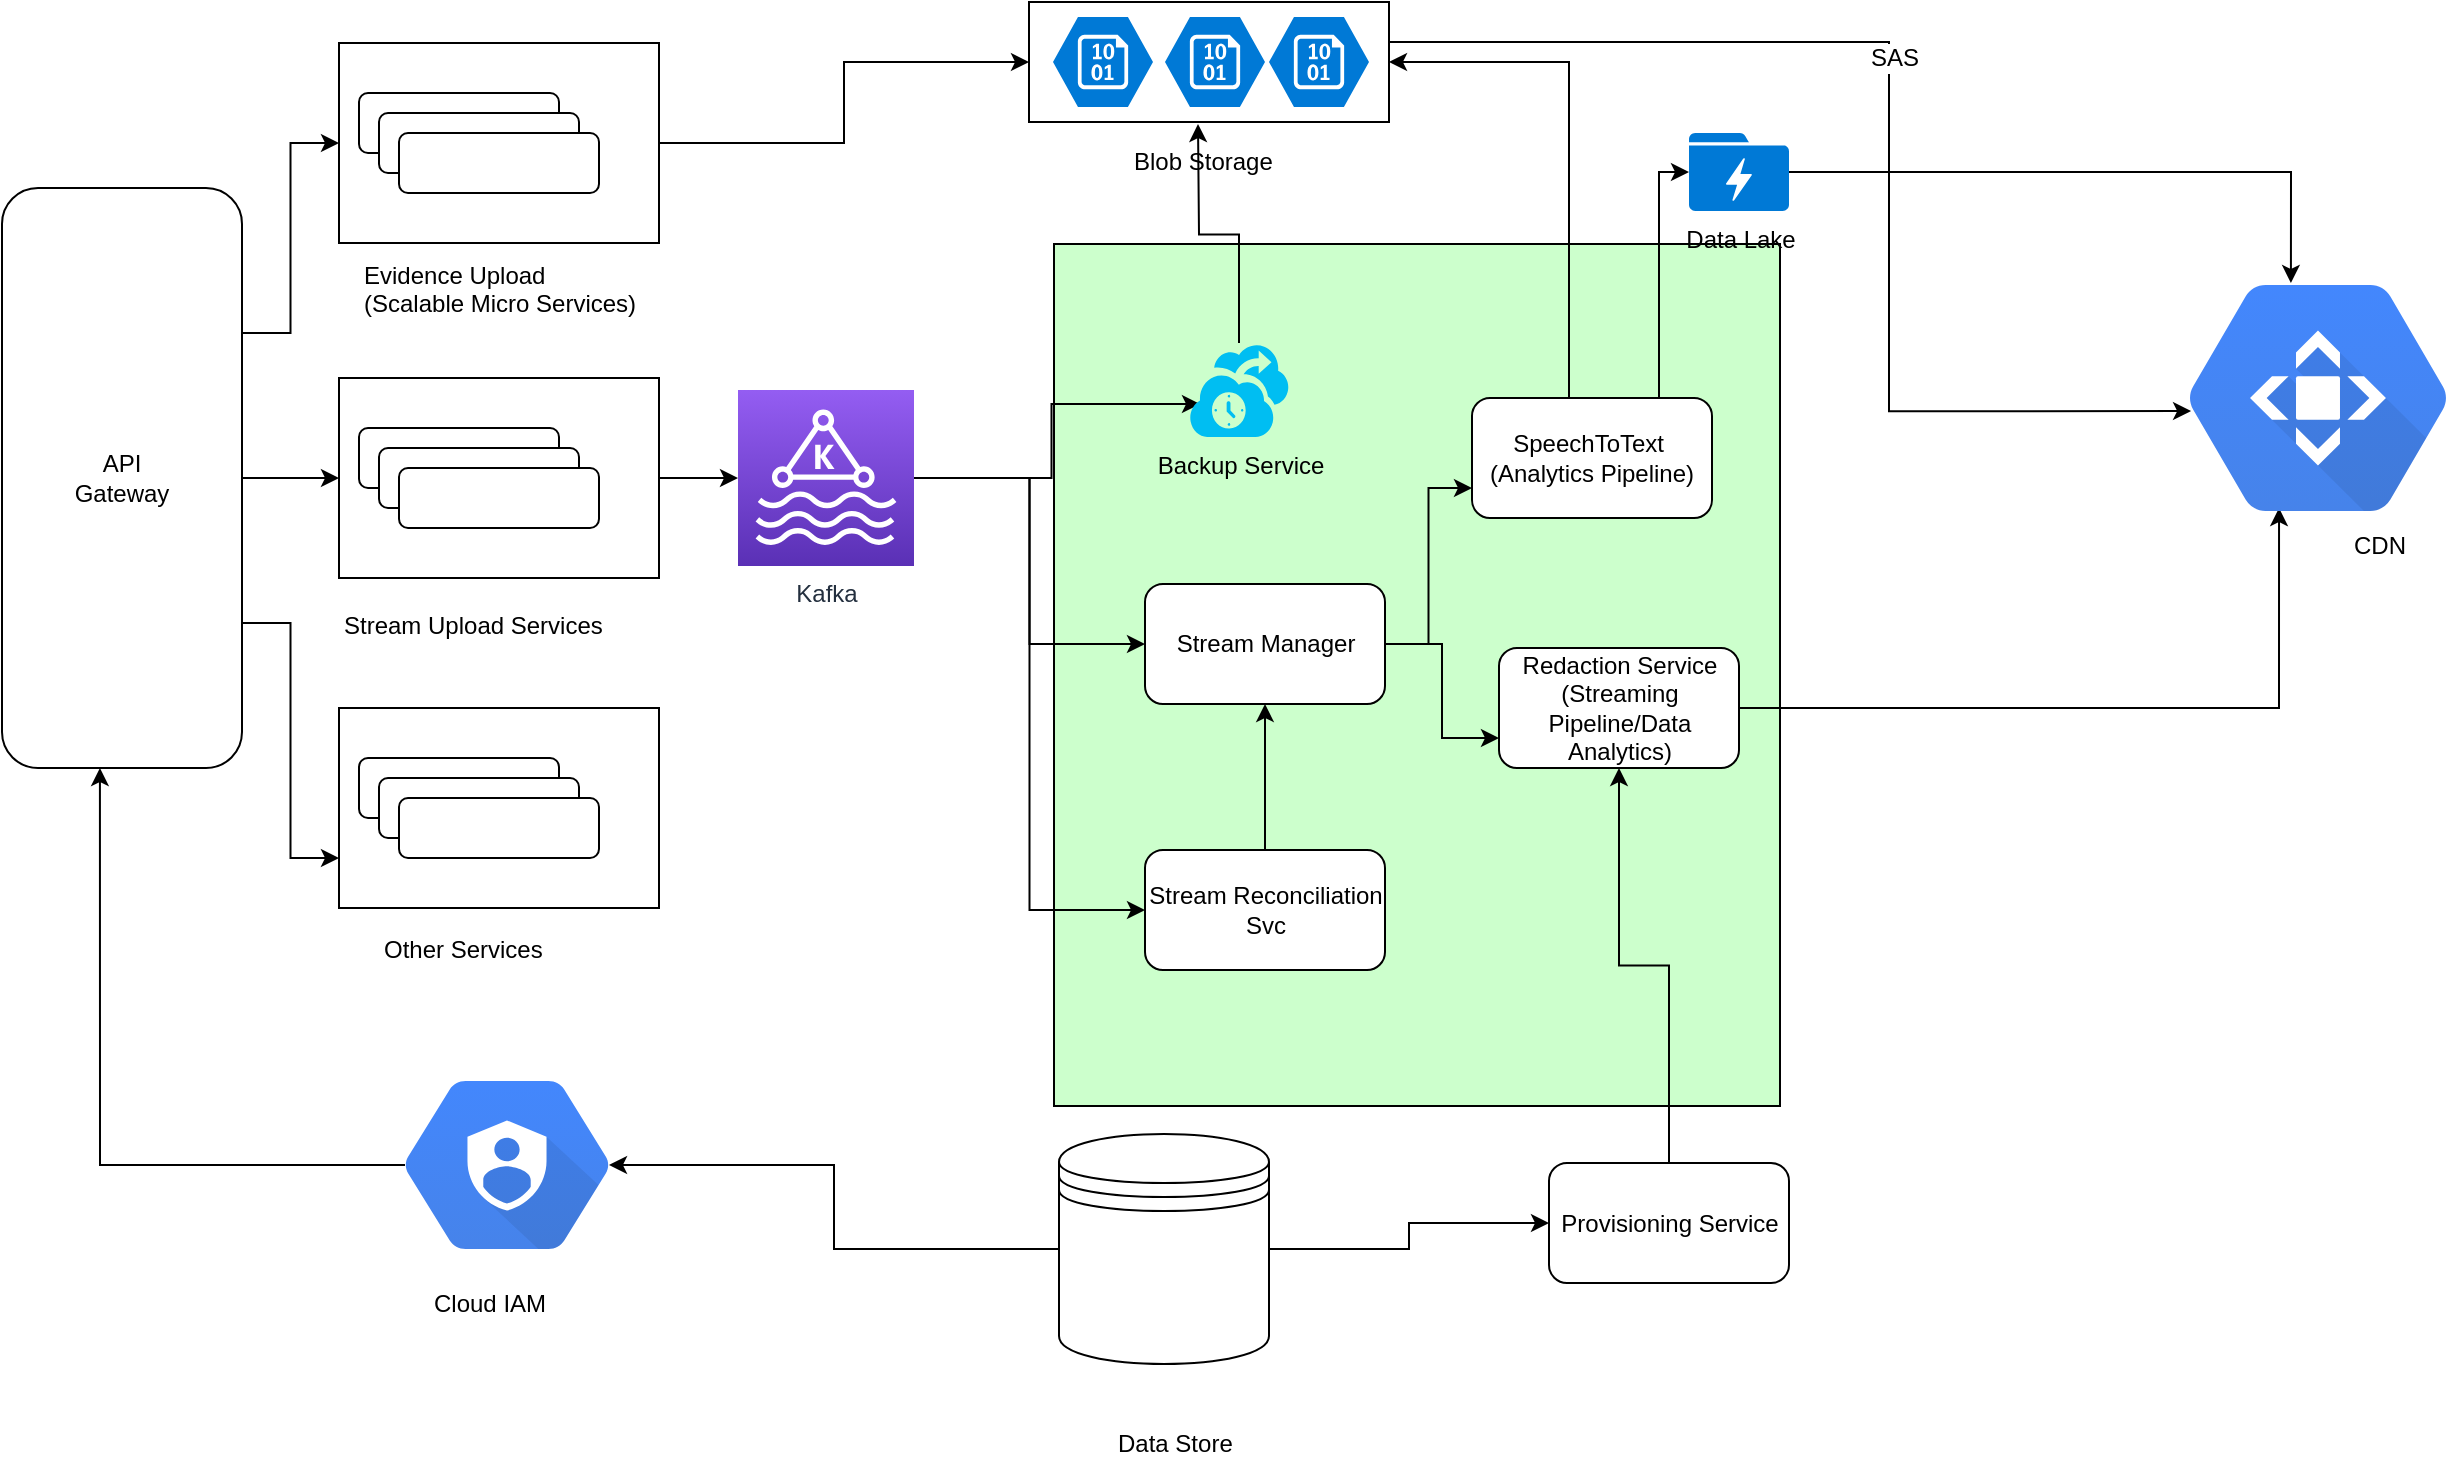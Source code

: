 <mxfile version="10.6.7" type="github"><diagram id="fCmDcdGG46tSVyyMOPS_" name="Page-1"><mxGraphModel dx="1362" dy="804" grid="1" gridSize="10" guides="1" tooltips="1" connect="1" arrows="1" fold="1" page="1" pageScale="1" pageWidth="850" pageHeight="1100" math="0" shadow="0"><root><mxCell id="0"/><mxCell id="1" parent="0"/><mxCell id="1gcdcB_CWtgVLVon9IP4-24" value="" style="rounded=0;whiteSpace=wrap;html=1;fillColor=#CCFFCC;" vertex="1" parent="1"><mxGeometry x="558" y="210" width="363" height="431" as="geometry"/></mxCell><mxCell id="1gcdcB_CWtgVLVon9IP4-27" style="edgeStyle=orthogonalEdgeStyle;rounded=0;orthogonalLoop=1;jettySize=auto;html=1;entryX=0.11;entryY=0.649;entryDx=0;entryDy=0;entryPerimeter=0;" edge="1" parent="1" source="jnhirCZ-o03YxR8rbgiT-1" target="jnhirCZ-o03YxR8rbgiT-25"><mxGeometry relative="1" as="geometry"/></mxCell><mxCell id="1gcdcB_CWtgVLVon9IP4-28" style="edgeStyle=orthogonalEdgeStyle;rounded=0;orthogonalLoop=1;jettySize=auto;html=1;entryX=0;entryY=0.5;entryDx=0;entryDy=0;" edge="1" parent="1" source="jnhirCZ-o03YxR8rbgiT-1" target="1gcdcB_CWtgVLVon9IP4-5"><mxGeometry relative="1" as="geometry"/></mxCell><mxCell id="1gcdcB_CWtgVLVon9IP4-29" style="edgeStyle=orthogonalEdgeStyle;rounded=0;orthogonalLoop=1;jettySize=auto;html=1;entryX=0;entryY=0.5;entryDx=0;entryDy=0;" edge="1" parent="1" source="jnhirCZ-o03YxR8rbgiT-1" target="1gcdcB_CWtgVLVon9IP4-8"><mxGeometry relative="1" as="geometry"/></mxCell><mxCell id="jnhirCZ-o03YxR8rbgiT-1" value="Kafka" style="outlineConnect=0;fontColor=#232F3E;gradientColor=#945DF2;gradientDirection=north;fillColor=#5A30B5;strokeColor=#ffffff;dashed=0;verticalLabelPosition=bottom;verticalAlign=top;align=center;html=1;fontSize=12;fontStyle=0;aspect=fixed;shape=mxgraph.aws4.resourceIcon;resIcon=mxgraph.aws4.managed_streaming_for_kafka;" parent="1" vertex="1"><mxGeometry x="400" y="283" width="88" height="88" as="geometry"/></mxCell><mxCell id="jnhirCZ-o03YxR8rbgiT-37" style="edgeStyle=orthogonalEdgeStyle;rounded=0;orthogonalLoop=1;jettySize=auto;html=1;entryX=0;entryY=0.5;entryDx=0;entryDy=0;" parent="1" source="jnhirCZ-o03YxR8rbgiT-2" target="jnhirCZ-o03YxR8rbgiT-27" edge="1"><mxGeometry relative="1" as="geometry"/></mxCell><mxCell id="1gcdcB_CWtgVLVon9IP4-31" style="edgeStyle=orthogonalEdgeStyle;rounded=0;orthogonalLoop=1;jettySize=auto;html=1;" edge="1" parent="1" source="jnhirCZ-o03YxR8rbgiT-25"><mxGeometry relative="1" as="geometry"><mxPoint x="630" y="150" as="targetPoint"/></mxGeometry></mxCell><mxCell id="jnhirCZ-o03YxR8rbgiT-25" value="Backup Service" style="verticalLabelPosition=bottom;html=1;verticalAlign=top;align=center;strokeColor=none;fillColor=#00BEF2;shape=mxgraph.azure.backup_service;" parent="1" vertex="1"><mxGeometry x="625.5" y="259.5" width="50" height="47" as="geometry"/></mxCell><mxCell id="jnhirCZ-o03YxR8rbgiT-59" style="edgeStyle=orthogonalEdgeStyle;rounded=0;orthogonalLoop=1;jettySize=auto;html=1;entryX=0.008;entryY=0.558;entryDx=0;entryDy=0;entryPerimeter=0;" parent="1" source="jnhirCZ-o03YxR8rbgiT-26" target="jnhirCZ-o03YxR8rbgiT-57" edge="1"><mxGeometry relative="1" as="geometry"><Array as="points"><mxPoint x="975.5" y="109"/><mxPoint x="975.5" y="294"/></Array></mxGeometry></mxCell><mxCell id="jnhirCZ-o03YxR8rbgiT-75" value="SAS" style="text;html=1;resizable=0;points=[];align=center;verticalAlign=middle;labelBackgroundColor=#ffffff;" parent="jnhirCZ-o03YxR8rbgiT-59" vertex="1" connectable="0"><mxGeometry x="-0.102" y="2" relative="1" as="geometry"><mxPoint as="offset"/></mxGeometry></mxCell><mxCell id="jnhirCZ-o03YxR8rbgiT-36" value="Blob Storage" style="text;html=1;resizable=0;points=[];autosize=1;align=left;verticalAlign=top;spacingTop=-4;" parent="1" vertex="1"><mxGeometry x="595.5" y="159" width="80" height="20" as="geometry"/></mxCell><mxCell id="jnhirCZ-o03YxR8rbgiT-49" style="edgeStyle=orthogonalEdgeStyle;rounded=0;orthogonalLoop=1;jettySize=auto;html=1;entryX=0;entryY=0.5;entryDx=0;entryDy=0;" parent="1" source="jnhirCZ-o03YxR8rbgiT-39" target="jnhirCZ-o03YxR8rbgiT-45" edge="1"><mxGeometry relative="1" as="geometry"/></mxCell><mxCell id="jnhirCZ-o03YxR8rbgiT-67" value="" style="edgeStyle=orthogonalEdgeStyle;rounded=0;orthogonalLoop=1;jettySize=auto;html=1;" parent="1" source="jnhirCZ-o03YxR8rbgiT-39" target="jnhirCZ-o03YxR8rbgiT-64" edge="1"><mxGeometry relative="1" as="geometry"/></mxCell><mxCell id="jnhirCZ-o03YxR8rbgiT-39" value="" style="shape=datastore;whiteSpace=wrap;html=1;" parent="1" vertex="1"><mxGeometry x="560.5" y="655" width="105" height="115" as="geometry"/></mxCell><mxCell id="jnhirCZ-o03YxR8rbgiT-51" style="edgeStyle=orthogonalEdgeStyle;rounded=0;orthogonalLoop=1;jettySize=auto;html=1;entryX=1;entryY=0.5;entryDx=0;entryDy=0;" parent="1" source="jnhirCZ-o03YxR8rbgiT-43" target="jnhirCZ-o03YxR8rbgiT-27" edge="1"><mxGeometry relative="1" as="geometry"><Array as="points"><mxPoint x="855.5" y="289"/><mxPoint x="815.5" y="289"/><mxPoint x="815.5" y="119"/></Array></mxGeometry></mxCell><mxCell id="jnhirCZ-o03YxR8rbgiT-54" style="edgeStyle=orthogonalEdgeStyle;rounded=0;orthogonalLoop=1;jettySize=auto;html=1;" parent="1" source="jnhirCZ-o03YxR8rbgiT-43" target="jnhirCZ-o03YxR8rbgiT-53" edge="1"><mxGeometry relative="1" as="geometry"><Array as="points"><mxPoint x="860.5" y="326"/></Array></mxGeometry></mxCell><mxCell id="jnhirCZ-o03YxR8rbgiT-43" value="SpeechToText&amp;nbsp;&lt;br&gt;(Analytics Pipeline)&lt;br&gt;" style="rounded=1;whiteSpace=wrap;html=1;" parent="1" vertex="1"><mxGeometry x="767" y="287" width="120" height="60" as="geometry"/></mxCell><mxCell id="jnhirCZ-o03YxR8rbgiT-61" style="edgeStyle=orthogonalEdgeStyle;rounded=0;orthogonalLoop=1;jettySize=auto;html=1;entryX=0.349;entryY=0.987;entryDx=0;entryDy=0;entryPerimeter=0;" parent="1" source="jnhirCZ-o03YxR8rbgiT-44" target="jnhirCZ-o03YxR8rbgiT-57" edge="1"><mxGeometry relative="1" as="geometry"/></mxCell><mxCell id="jnhirCZ-o03YxR8rbgiT-44" value="Redaction Service&lt;br&gt;(Streaming Pipeline/Data Analytics)&lt;br&gt;" style="rounded=1;whiteSpace=wrap;html=1;" parent="1" vertex="1"><mxGeometry x="780.5" y="412" width="120" height="60" as="geometry"/></mxCell><mxCell id="jnhirCZ-o03YxR8rbgiT-50" value="" style="edgeStyle=orthogonalEdgeStyle;rounded=0;orthogonalLoop=1;jettySize=auto;html=1;" parent="1" source="jnhirCZ-o03YxR8rbgiT-45" target="jnhirCZ-o03YxR8rbgiT-44" edge="1"><mxGeometry relative="1" as="geometry"/></mxCell><mxCell id="jnhirCZ-o03YxR8rbgiT-45" value="Provisioning Service" style="rounded=1;whiteSpace=wrap;html=1;" parent="1" vertex="1"><mxGeometry x="805.5" y="669.5" width="120" height="60" as="geometry"/></mxCell><mxCell id="jnhirCZ-o03YxR8rbgiT-58" style="edgeStyle=orthogonalEdgeStyle;rounded=0;orthogonalLoop=1;jettySize=auto;html=1;entryX=0.395;entryY=-0.009;entryDx=0;entryDy=0;entryPerimeter=0;" parent="1" source="jnhirCZ-o03YxR8rbgiT-53" target="jnhirCZ-o03YxR8rbgiT-57" edge="1"><mxGeometry relative="1" as="geometry"/></mxCell><mxCell id="jnhirCZ-o03YxR8rbgiT-53" value="Data Lake" style="shadow=0;dashed=0;html=1;strokeColor=none;labelPosition=center;verticalLabelPosition=bottom;verticalAlign=top;align=center;shape=mxgraph.mscae.cloud.data_lake_store;fillColor=#0079D6;" parent="1" vertex="1"><mxGeometry x="875.5" y="154.5" width="50" height="39" as="geometry"/></mxCell><mxCell id="jnhirCZ-o03YxR8rbgiT-57" value="" style="shape=mxgraph.gcp.networking.cloud_cdn;html=1;fillColor=#4387FD;gradientColor=#4683EA;strokeColor=none;verticalLabelPosition=bottom;verticalAlign=top;align=center;" parent="1" vertex="1"><mxGeometry x="1125.5" y="230.5" width="129" height="113" as="geometry"/></mxCell><mxCell id="jnhirCZ-o03YxR8rbgiT-60" value="CDN" style="text;html=1;resizable=0;points=[];autosize=1;align=left;verticalAlign=top;spacingTop=-4;" parent="1" vertex="1"><mxGeometry x="1205.5" y="351" width="40" height="20" as="geometry"/></mxCell><mxCell id="jnhirCZ-o03YxR8rbgiT-70" value="Cloud IAM" style="text;html=1;resizable=0;points=[];autosize=1;align=left;verticalAlign=top;spacingTop=-4;" parent="1" vertex="1"><mxGeometry x="245.5" y="729.5" width="70" height="20" as="geometry"/></mxCell><mxCell id="jnhirCZ-o03YxR8rbgiT-71" value="Data Store" style="text;html=1;resizable=0;points=[];autosize=1;align=left;verticalAlign=top;spacingTop=-4;" parent="1" vertex="1"><mxGeometry x="588" y="800" width="70" height="20" as="geometry"/></mxCell><mxCell id="jnhirCZ-o03YxR8rbgiT-76" value="" style="group" parent="1" vertex="1" connectable="0"><mxGeometry x="200.5" y="442" width="160" height="131" as="geometry"/></mxCell><mxCell id="jnhirCZ-o03YxR8rbgiT-20" value="" style="rounded=0;whiteSpace=wrap;html=1;" parent="jnhirCZ-o03YxR8rbgiT-76" vertex="1"><mxGeometry width="160" height="100" as="geometry"/></mxCell><mxCell id="jnhirCZ-o03YxR8rbgiT-21" value="" style="rounded=1;whiteSpace=wrap;html=1;" parent="jnhirCZ-o03YxR8rbgiT-76" vertex="1"><mxGeometry x="10" y="25" width="100" height="30" as="geometry"/></mxCell><mxCell id="jnhirCZ-o03YxR8rbgiT-22" style="edgeStyle=orthogonalEdgeStyle;rounded=0;orthogonalLoop=1;jettySize=auto;html=1;exitX=0.5;exitY=1;exitDx=0;exitDy=0;" parent="jnhirCZ-o03YxR8rbgiT-76" source="jnhirCZ-o03YxR8rbgiT-21" target="jnhirCZ-o03YxR8rbgiT-21" edge="1"><mxGeometry relative="1" as="geometry"/></mxCell><mxCell id="jnhirCZ-o03YxR8rbgiT-23" value="" style="rounded=1;whiteSpace=wrap;html=1;" parent="jnhirCZ-o03YxR8rbgiT-76" vertex="1"><mxGeometry x="20" y="35" width="100" height="30" as="geometry"/></mxCell><mxCell id="jnhirCZ-o03YxR8rbgiT-24" value="" style="rounded=1;whiteSpace=wrap;html=1;" parent="jnhirCZ-o03YxR8rbgiT-76" vertex="1"><mxGeometry x="30" y="45" width="100" height="30" as="geometry"/></mxCell><mxCell id="jnhirCZ-o03YxR8rbgiT-73" value="Other Services" style="text;html=1;resizable=0;points=[];autosize=1;align=left;verticalAlign=top;spacingTop=-4;" parent="jnhirCZ-o03YxR8rbgiT-76" vertex="1"><mxGeometry x="20" y="111" width="90" height="20" as="geometry"/></mxCell><mxCell id="jnhirCZ-o03YxR8rbgiT-79" value="" style="group" parent="1" vertex="1" connectable="0"><mxGeometry x="200.5" y="277" width="160" height="134" as="geometry"/></mxCell><mxCell id="jnhirCZ-o03YxR8rbgiT-10" value="" style="rounded=0;whiteSpace=wrap;html=1;" parent="jnhirCZ-o03YxR8rbgiT-79" vertex="1"><mxGeometry width="160" height="100" as="geometry"/></mxCell><mxCell id="jnhirCZ-o03YxR8rbgiT-78" value="" style="group" parent="jnhirCZ-o03YxR8rbgiT-79" vertex="1" connectable="0"><mxGeometry y="25" width="140" height="109" as="geometry"/></mxCell><mxCell id="jnhirCZ-o03YxR8rbgiT-11" value="" style="rounded=1;whiteSpace=wrap;html=1;" parent="jnhirCZ-o03YxR8rbgiT-78" vertex="1"><mxGeometry x="10" width="100" height="30" as="geometry"/></mxCell><mxCell id="jnhirCZ-o03YxR8rbgiT-12" style="edgeStyle=orthogonalEdgeStyle;rounded=0;orthogonalLoop=1;jettySize=auto;html=1;exitX=0.5;exitY=1;exitDx=0;exitDy=0;" parent="jnhirCZ-o03YxR8rbgiT-78" source="jnhirCZ-o03YxR8rbgiT-11" target="jnhirCZ-o03YxR8rbgiT-11" edge="1"><mxGeometry relative="1" as="geometry"/></mxCell><mxCell id="jnhirCZ-o03YxR8rbgiT-13" value="" style="rounded=1;whiteSpace=wrap;html=1;" parent="jnhirCZ-o03YxR8rbgiT-78" vertex="1"><mxGeometry x="20" y="10" width="100" height="30" as="geometry"/></mxCell><mxCell id="jnhirCZ-o03YxR8rbgiT-14" value="" style="rounded=1;whiteSpace=wrap;html=1;" parent="jnhirCZ-o03YxR8rbgiT-78" vertex="1"><mxGeometry x="30" y="20" width="100" height="30" as="geometry"/></mxCell><mxCell id="jnhirCZ-o03YxR8rbgiT-72" value="Stream Upload Services" style="text;html=1;resizable=0;points=[];autosize=1;align=left;verticalAlign=top;spacingTop=-4;" parent="jnhirCZ-o03YxR8rbgiT-78" vertex="1"><mxGeometry y="89" width="140" height="20" as="geometry"/></mxCell><mxCell id="1gcdcB_CWtgVLVon9IP4-22" style="edgeStyle=orthogonalEdgeStyle;rounded=0;orthogonalLoop=1;jettySize=auto;html=1;exitX=0.5;exitY=1;exitDx=0;exitDy=0;" edge="1" parent="jnhirCZ-o03YxR8rbgiT-78" source="jnhirCZ-o03YxR8rbgiT-14" target="jnhirCZ-o03YxR8rbgiT-14"><mxGeometry relative="1" as="geometry"/></mxCell><mxCell id="jnhirCZ-o03YxR8rbgiT-80" value="" style="group" parent="1" vertex="1" connectable="0"><mxGeometry x="200.5" y="109.5" width="160" height="136" as="geometry"/></mxCell><mxCell id="jnhirCZ-o03YxR8rbgiT-2" value="" style="rounded=0;whiteSpace=wrap;html=1;" parent="jnhirCZ-o03YxR8rbgiT-80" vertex="1"><mxGeometry width="160" height="100" as="geometry"/></mxCell><mxCell id="jnhirCZ-o03YxR8rbgiT-5" value="" style="rounded=1;whiteSpace=wrap;html=1;" parent="jnhirCZ-o03YxR8rbgiT-80" vertex="1"><mxGeometry x="10" y="25" width="100" height="30" as="geometry"/></mxCell><mxCell id="jnhirCZ-o03YxR8rbgiT-7" style="edgeStyle=orthogonalEdgeStyle;rounded=0;orthogonalLoop=1;jettySize=auto;html=1;exitX=0.5;exitY=1;exitDx=0;exitDy=0;" parent="jnhirCZ-o03YxR8rbgiT-80" source="jnhirCZ-o03YxR8rbgiT-5" target="jnhirCZ-o03YxR8rbgiT-5" edge="1"><mxGeometry relative="1" as="geometry"/></mxCell><mxCell id="jnhirCZ-o03YxR8rbgiT-8" value="" style="rounded=1;whiteSpace=wrap;html=1;" parent="jnhirCZ-o03YxR8rbgiT-80" vertex="1"><mxGeometry x="20" y="35" width="100" height="30" as="geometry"/></mxCell><mxCell id="jnhirCZ-o03YxR8rbgiT-9" value="" style="rounded=1;whiteSpace=wrap;html=1;" parent="jnhirCZ-o03YxR8rbgiT-80" vertex="1"><mxGeometry x="30" y="45" width="100" height="30" as="geometry"/></mxCell><mxCell id="jnhirCZ-o03YxR8rbgiT-62" value="Evidence Upload &lt;br&gt;(Scalable Micro Services)" style="text;html=1;resizable=0;points=[];autosize=1;align=left;verticalAlign=top;spacingTop=-4;" parent="jnhirCZ-o03YxR8rbgiT-80" vertex="1"><mxGeometry x="10" y="106" width="150" height="30" as="geometry"/></mxCell><mxCell id="jnhirCZ-o03YxR8rbgiT-81" value="" style="group" parent="1" vertex="1" connectable="0"><mxGeometry x="545.5" y="89" width="180" height="60" as="geometry"/></mxCell><mxCell id="jnhirCZ-o03YxR8rbgiT-27" value="" style="rounded=0;whiteSpace=wrap;html=1;" parent="jnhirCZ-o03YxR8rbgiT-81" vertex="1"><mxGeometry width="180" height="60" as="geometry"/></mxCell><mxCell id="jnhirCZ-o03YxR8rbgiT-26" value="" style="shadow=0;dashed=0;html=1;strokeColor=none;fillColor=#0079D6;labelPosition=center;verticalLabelPosition=bottom;verticalAlign=top;align=center;shape=mxgraph.azure.storage_blob;pointerEvents=1;" parent="jnhirCZ-o03YxR8rbgiT-81" vertex="1"><mxGeometry x="120" y="7.5" width="50" height="45" as="geometry"/></mxCell><mxCell id="jnhirCZ-o03YxR8rbgiT-31" value="" style="shadow=0;dashed=0;html=1;strokeColor=none;fillColor=#0079D6;labelPosition=center;verticalLabelPosition=bottom;verticalAlign=top;align=center;shape=mxgraph.azure.storage_blob;pointerEvents=1;" parent="jnhirCZ-o03YxR8rbgiT-81" vertex="1"><mxGeometry x="68" y="7.5" width="50" height="45" as="geometry"/></mxCell><mxCell id="jnhirCZ-o03YxR8rbgiT-32" value="" style="shadow=0;dashed=0;html=1;strokeColor=none;fillColor=#0079D6;labelPosition=center;verticalLabelPosition=bottom;verticalAlign=top;align=center;shape=mxgraph.azure.storage_blob;pointerEvents=1;" parent="jnhirCZ-o03YxR8rbgiT-81" vertex="1"><mxGeometry x="12" y="7.5" width="50" height="45" as="geometry"/></mxCell><mxCell id="1gcdcB_CWtgVLVon9IP4-26" style="edgeStyle=orthogonalEdgeStyle;rounded=0;orthogonalLoop=1;jettySize=auto;html=1;entryX=0.408;entryY=1;entryDx=0;entryDy=0;entryPerimeter=0;" edge="1" parent="1" source="jnhirCZ-o03YxR8rbgiT-64" target="1gcdcB_CWtgVLVon9IP4-14"><mxGeometry relative="1" as="geometry"/></mxCell><mxCell id="jnhirCZ-o03YxR8rbgiT-64" value="" style="shape=mxgraph.gcp.identity_and_security.cloud_iam;html=1;fillColor=#4387FD;gradientColor=#4683EA;strokeColor=none;verticalLabelPosition=bottom;verticalAlign=top;align=center;" parent="1" vertex="1"><mxGeometry x="233.5" y="628.5" width="102" height="84" as="geometry"/></mxCell><mxCell id="1gcdcB_CWtgVLVon9IP4-32" style="edgeStyle=orthogonalEdgeStyle;rounded=0;orthogonalLoop=1;jettySize=auto;html=1;entryX=0;entryY=0.75;entryDx=0;entryDy=0;" edge="1" parent="1" source="1gcdcB_CWtgVLVon9IP4-5" target="jnhirCZ-o03YxR8rbgiT-43"><mxGeometry relative="1" as="geometry"/></mxCell><mxCell id="1gcdcB_CWtgVLVon9IP4-33" style="edgeStyle=orthogonalEdgeStyle;rounded=0;orthogonalLoop=1;jettySize=auto;html=1;entryX=0;entryY=0.75;entryDx=0;entryDy=0;" edge="1" parent="1" source="1gcdcB_CWtgVLVon9IP4-5" target="jnhirCZ-o03YxR8rbgiT-44"><mxGeometry relative="1" as="geometry"/></mxCell><mxCell id="1gcdcB_CWtgVLVon9IP4-5" value="Stream Manager" style="rounded=1;whiteSpace=wrap;html=1;" vertex="1" parent="1"><mxGeometry x="603.5" y="380" width="120" height="60" as="geometry"/></mxCell><mxCell id="1gcdcB_CWtgVLVon9IP4-30" value="" style="edgeStyle=orthogonalEdgeStyle;rounded=0;orthogonalLoop=1;jettySize=auto;html=1;" edge="1" parent="1" source="1gcdcB_CWtgVLVon9IP4-8" target="1gcdcB_CWtgVLVon9IP4-5"><mxGeometry relative="1" as="geometry"/></mxCell><mxCell id="1gcdcB_CWtgVLVon9IP4-8" value="Stream Reconciliation Svc" style="rounded=1;whiteSpace=wrap;html=1;" vertex="1" parent="1"><mxGeometry x="603.5" y="513" width="120" height="60" as="geometry"/></mxCell><mxCell id="1gcdcB_CWtgVLVon9IP4-19" style="edgeStyle=orthogonalEdgeStyle;rounded=0;orthogonalLoop=1;jettySize=auto;html=1;" edge="1" parent="1" source="1gcdcB_CWtgVLVon9IP4-14" target="jnhirCZ-o03YxR8rbgiT-10"><mxGeometry relative="1" as="geometry"/></mxCell><mxCell id="1gcdcB_CWtgVLVon9IP4-20" style="edgeStyle=orthogonalEdgeStyle;rounded=0;orthogonalLoop=1;jettySize=auto;html=1;exitX=1;exitY=0.25;exitDx=0;exitDy=0;entryX=0;entryY=0.5;entryDx=0;entryDy=0;" edge="1" parent="1" source="1gcdcB_CWtgVLVon9IP4-14" target="jnhirCZ-o03YxR8rbgiT-2"><mxGeometry relative="1" as="geometry"/></mxCell><mxCell id="1gcdcB_CWtgVLVon9IP4-21" style="edgeStyle=orthogonalEdgeStyle;rounded=0;orthogonalLoop=1;jettySize=auto;html=1;exitX=1;exitY=0.75;exitDx=0;exitDy=0;entryX=0;entryY=0.75;entryDx=0;entryDy=0;" edge="1" parent="1" source="1gcdcB_CWtgVLVon9IP4-14" target="jnhirCZ-o03YxR8rbgiT-20"><mxGeometry relative="1" as="geometry"/></mxCell><mxCell id="1gcdcB_CWtgVLVon9IP4-14" value="API&lt;br&gt;Gateway&lt;br&gt;" style="rounded=1;whiteSpace=wrap;html=1;" vertex="1" parent="1"><mxGeometry x="32" y="182" width="120" height="290" as="geometry"/></mxCell><mxCell id="1gcdcB_CWtgVLVon9IP4-23" style="edgeStyle=orthogonalEdgeStyle;rounded=0;orthogonalLoop=1;jettySize=auto;html=1;exitX=1;exitY=0.5;exitDx=0;exitDy=0;" edge="1" parent="1" source="jnhirCZ-o03YxR8rbgiT-10" target="jnhirCZ-o03YxR8rbgiT-1"><mxGeometry relative="1" as="geometry"/></mxCell></root></mxGraphModel></diagram></mxfile>